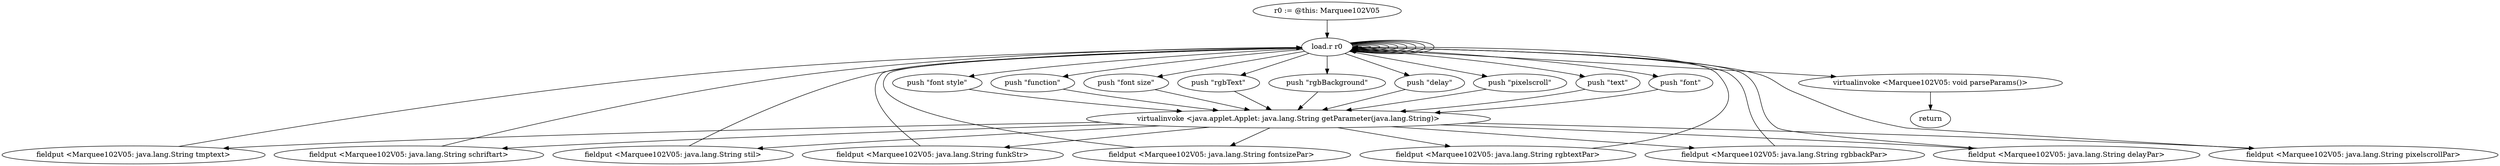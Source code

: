 digraph "" {
    "r0 := @this: Marquee102V05"
    "load.r r0"
    "r0 := @this: Marquee102V05"->"load.r r0";
    "load.r r0"->"load.r r0";
    "push \"text\""
    "load.r r0"->"push \"text\"";
    "virtualinvoke <java.applet.Applet: java.lang.String getParameter(java.lang.String)>"
    "push \"text\""->"virtualinvoke <java.applet.Applet: java.lang.String getParameter(java.lang.String)>";
    "fieldput <Marquee102V05: java.lang.String tmptext>"
    "virtualinvoke <java.applet.Applet: java.lang.String getParameter(java.lang.String)>"->"fieldput <Marquee102V05: java.lang.String tmptext>";
    "fieldput <Marquee102V05: java.lang.String tmptext>"->"load.r r0";
    "load.r r0"->"load.r r0";
    "push \"font\""
    "load.r r0"->"push \"font\"";
    "push \"font\""->"virtualinvoke <java.applet.Applet: java.lang.String getParameter(java.lang.String)>";
    "fieldput <Marquee102V05: java.lang.String schriftart>"
    "virtualinvoke <java.applet.Applet: java.lang.String getParameter(java.lang.String)>"->"fieldput <Marquee102V05: java.lang.String schriftart>";
    "fieldput <Marquee102V05: java.lang.String schriftart>"->"load.r r0";
    "load.r r0"->"load.r r0";
    "push \"font style\""
    "load.r r0"->"push \"font style\"";
    "push \"font style\""->"virtualinvoke <java.applet.Applet: java.lang.String getParameter(java.lang.String)>";
    "fieldput <Marquee102V05: java.lang.String stil>"
    "virtualinvoke <java.applet.Applet: java.lang.String getParameter(java.lang.String)>"->"fieldput <Marquee102V05: java.lang.String stil>";
    "fieldput <Marquee102V05: java.lang.String stil>"->"load.r r0";
    "load.r r0"->"load.r r0";
    "push \"function\""
    "load.r r0"->"push \"function\"";
    "push \"function\""->"virtualinvoke <java.applet.Applet: java.lang.String getParameter(java.lang.String)>";
    "fieldput <Marquee102V05: java.lang.String funkStr>"
    "virtualinvoke <java.applet.Applet: java.lang.String getParameter(java.lang.String)>"->"fieldput <Marquee102V05: java.lang.String funkStr>";
    "fieldput <Marquee102V05: java.lang.String funkStr>"->"load.r r0";
    "load.r r0"->"load.r r0";
    "push \"font size\""
    "load.r r0"->"push \"font size\"";
    "push \"font size\""->"virtualinvoke <java.applet.Applet: java.lang.String getParameter(java.lang.String)>";
    "fieldput <Marquee102V05: java.lang.String fontsizePar>"
    "virtualinvoke <java.applet.Applet: java.lang.String getParameter(java.lang.String)>"->"fieldput <Marquee102V05: java.lang.String fontsizePar>";
    "fieldput <Marquee102V05: java.lang.String fontsizePar>"->"load.r r0";
    "load.r r0"->"load.r r0";
    "push \"rgbText\""
    "load.r r0"->"push \"rgbText\"";
    "push \"rgbText\""->"virtualinvoke <java.applet.Applet: java.lang.String getParameter(java.lang.String)>";
    "fieldput <Marquee102V05: java.lang.String rgbtextPar>"
    "virtualinvoke <java.applet.Applet: java.lang.String getParameter(java.lang.String)>"->"fieldput <Marquee102V05: java.lang.String rgbtextPar>";
    "fieldput <Marquee102V05: java.lang.String rgbtextPar>"->"load.r r0";
    "load.r r0"->"load.r r0";
    "push \"rgbBackground\""
    "load.r r0"->"push \"rgbBackground\"";
    "push \"rgbBackground\""->"virtualinvoke <java.applet.Applet: java.lang.String getParameter(java.lang.String)>";
    "fieldput <Marquee102V05: java.lang.String rgbbackPar>"
    "virtualinvoke <java.applet.Applet: java.lang.String getParameter(java.lang.String)>"->"fieldput <Marquee102V05: java.lang.String rgbbackPar>";
    "fieldput <Marquee102V05: java.lang.String rgbbackPar>"->"load.r r0";
    "load.r r0"->"load.r r0";
    "push \"delay\""
    "load.r r0"->"push \"delay\"";
    "push \"delay\""->"virtualinvoke <java.applet.Applet: java.lang.String getParameter(java.lang.String)>";
    "fieldput <Marquee102V05: java.lang.String delayPar>"
    "virtualinvoke <java.applet.Applet: java.lang.String getParameter(java.lang.String)>"->"fieldput <Marquee102V05: java.lang.String delayPar>";
    "fieldput <Marquee102V05: java.lang.String delayPar>"->"load.r r0";
    "load.r r0"->"load.r r0";
    "push \"pixelscroll\""
    "load.r r0"->"push \"pixelscroll\"";
    "push \"pixelscroll\""->"virtualinvoke <java.applet.Applet: java.lang.String getParameter(java.lang.String)>";
    "fieldput <Marquee102V05: java.lang.String pixelscrollPar>"
    "virtualinvoke <java.applet.Applet: java.lang.String getParameter(java.lang.String)>"->"fieldput <Marquee102V05: java.lang.String pixelscrollPar>";
    "fieldput <Marquee102V05: java.lang.String pixelscrollPar>"->"load.r r0";
    "virtualinvoke <Marquee102V05: void parseParams()>"
    "load.r r0"->"virtualinvoke <Marquee102V05: void parseParams()>";
    "return"
    "virtualinvoke <Marquee102V05: void parseParams()>"->"return";
}
